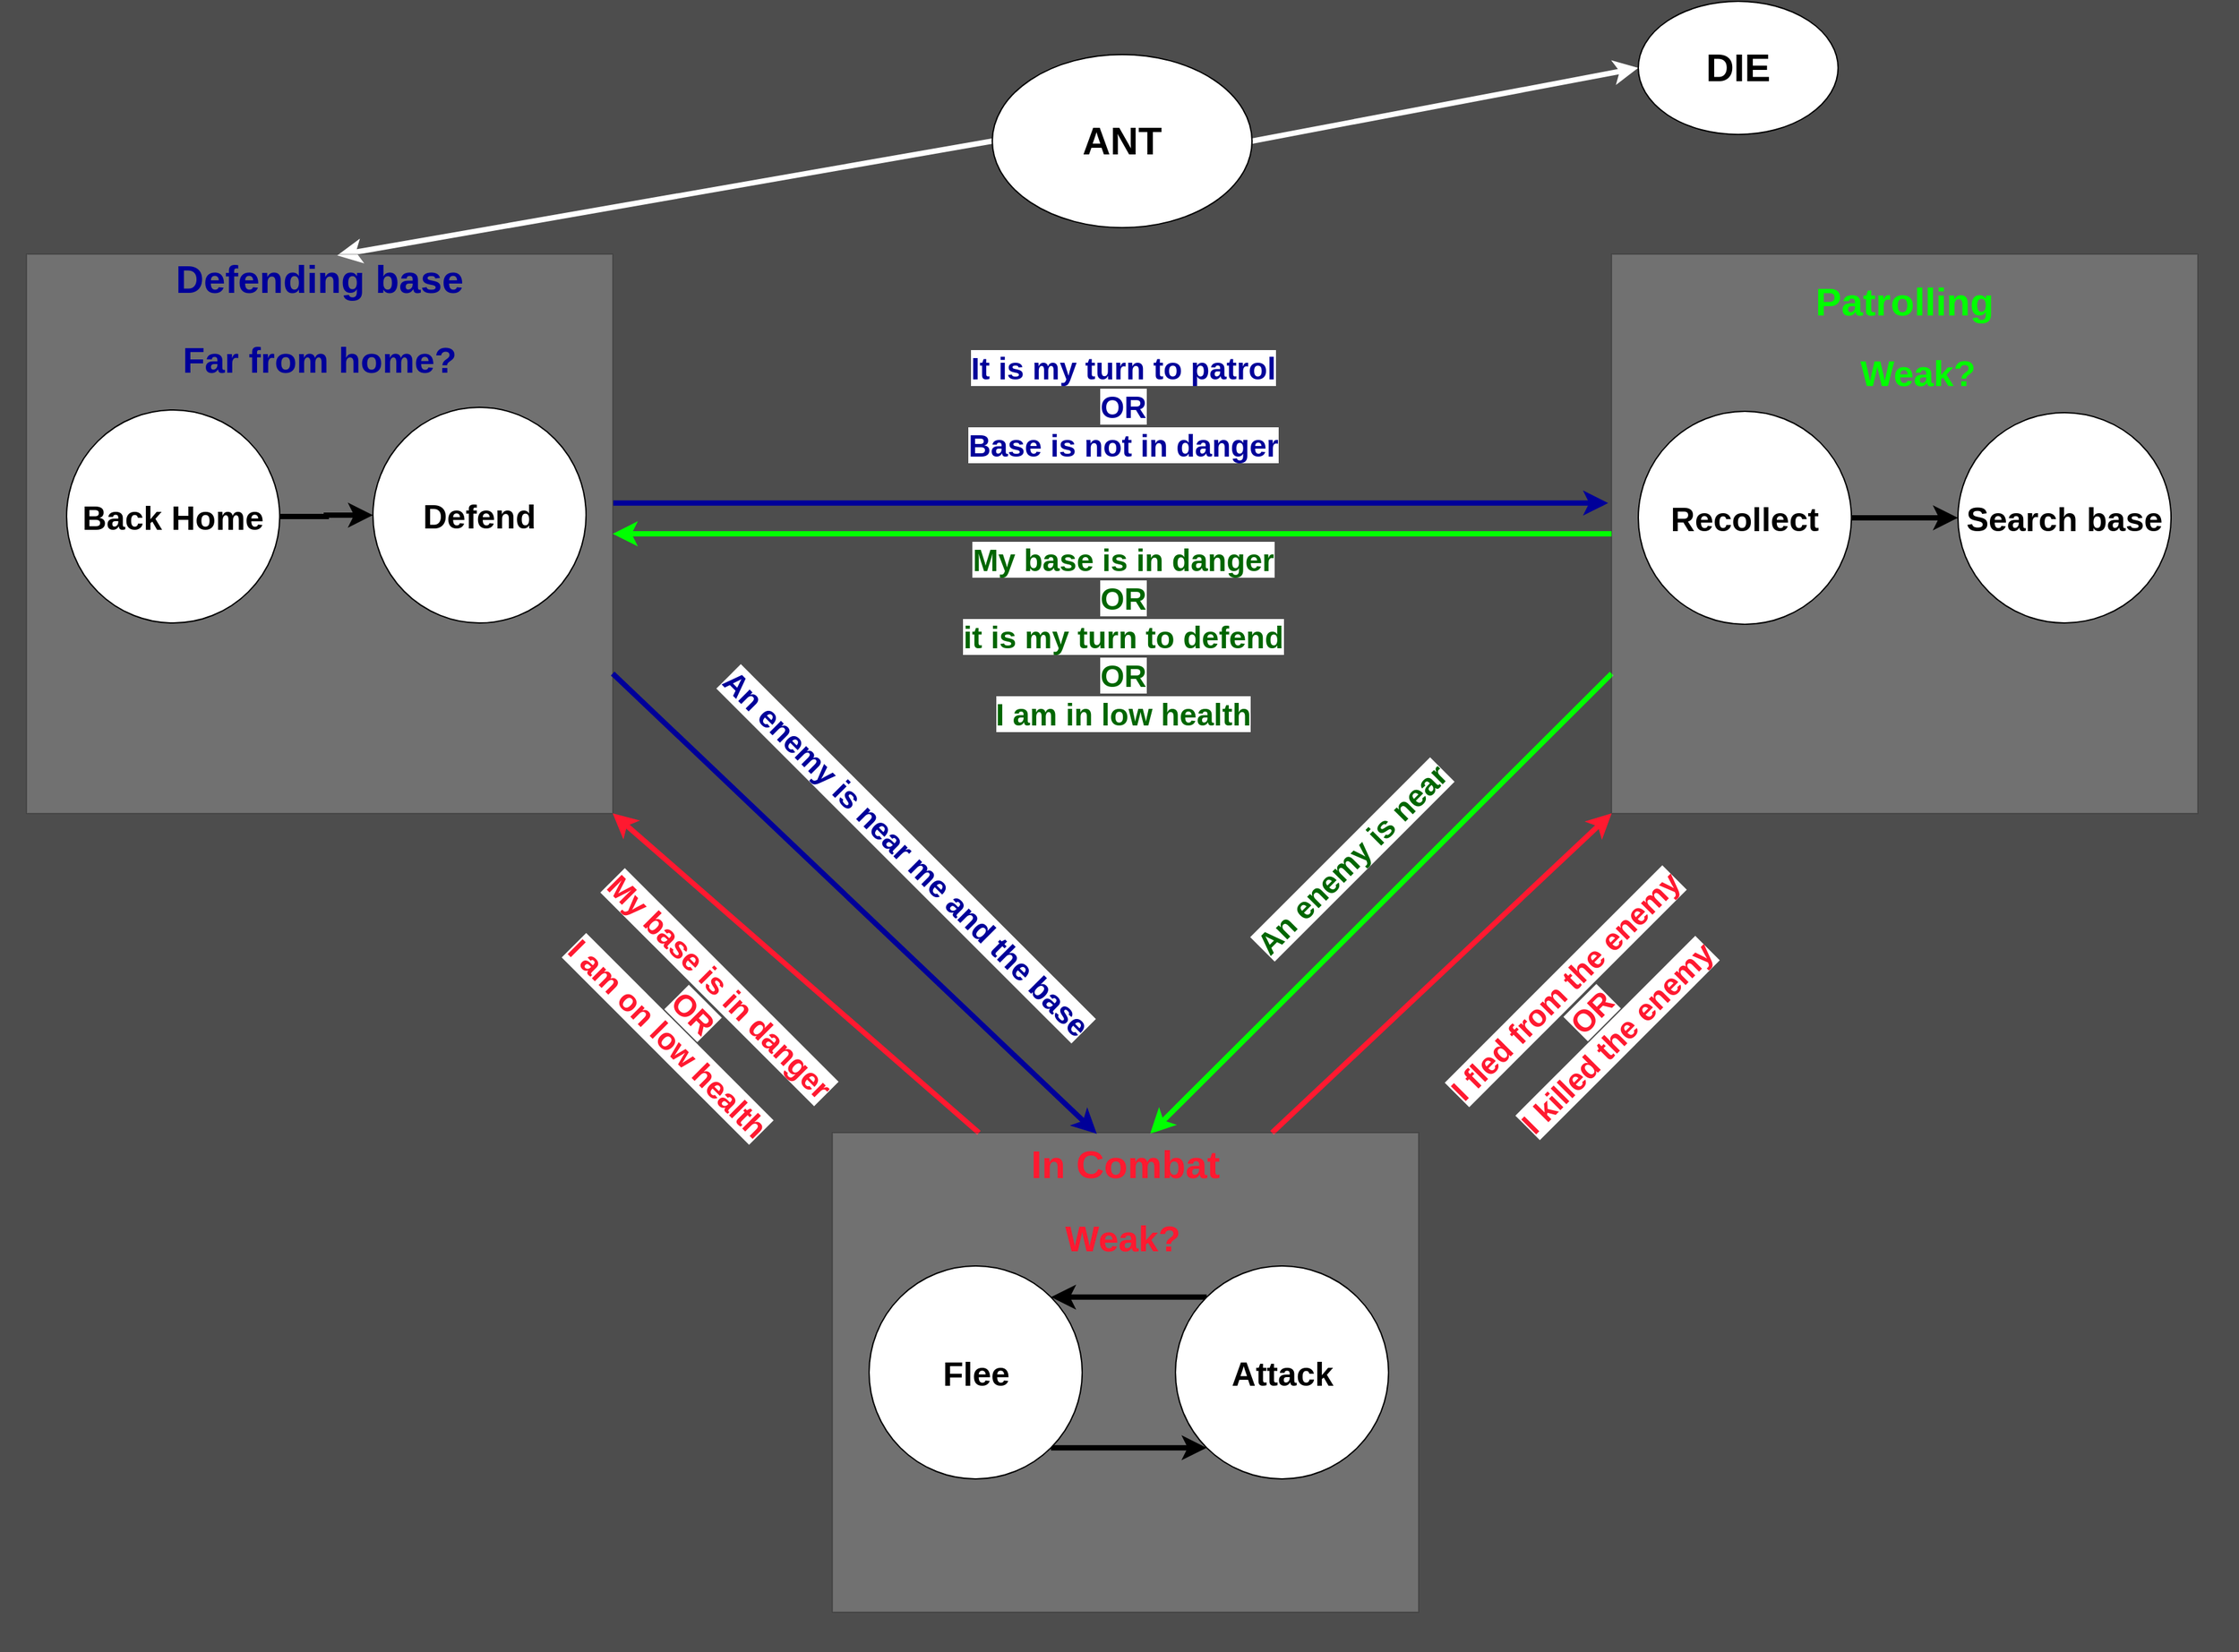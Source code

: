 <mxfile version="14.4.3" type="device"><diagram id="W63zTWI_aldy5Uu6s03g" name="Page-1"><mxGraphModel dx="2844" dy="1524" grid="1" gridSize="10" guides="1" tooltips="1" connect="1" arrows="1" fold="1" page="1" pageScale="1" pageWidth="1654" pageHeight="1169" background="#4D4D4D" math="0" shadow="0"><root><mxCell id="0"/><mxCell id="1" parent="0"/><mxCell id="9MqsbX3uQ5k_xznfN0-5-62" style="edgeStyle=none;rounded=0;orthogonalLoop=1;jettySize=auto;html=1;exitX=0;exitY=0.5;exitDx=0;exitDy=0;entryX=0.53;entryY=0.002;entryDx=0;entryDy=0;entryPerimeter=0;strokeWidth=4;strokeColor=#FFFFFF;" parent="1" source="9MqsbX3uQ5k_xznfN0-5-28" target="9MqsbX3uQ5k_xznfN0-5-30" edge="1"><mxGeometry relative="1" as="geometry"/></mxCell><mxCell id="pRbJlcOlTmm6C6Q348dL-4" style="rounded=0;orthogonalLoop=1;jettySize=auto;html=1;exitX=1;exitY=0.5;exitDx=0;exitDy=0;entryX=0;entryY=0.5;entryDx=0;entryDy=0;strokeWidth=4;strokeColor=#FFFFFF;" parent="1" source="9MqsbX3uQ5k_xznfN0-5-28" target="pRbJlcOlTmm6C6Q348dL-3" edge="1"><mxGeometry relative="1" as="geometry"/></mxCell><mxCell id="9MqsbX3uQ5k_xznfN0-5-28" value="&lt;font style=&quot;font-size: 29px&quot;&gt;&lt;b&gt;ANT&lt;/b&gt;&lt;/font&gt;" style="ellipse;whiteSpace=wrap;html=1;" parent="1" vertex="1"><mxGeometry x="885" y="310" width="195" height="130" as="geometry"/></mxCell><mxCell id="9MqsbX3uQ5k_xznfN0-5-45" style="edgeStyle=orthogonalEdgeStyle;rounded=0;orthogonalLoop=1;jettySize=auto;html=1;exitX=1.001;exitY=0.445;exitDx=0;exitDy=0;entryX=-0.006;entryY=0.445;entryDx=0;entryDy=0;strokeWidth=4;strokeColor=#000099;exitPerimeter=0;entryPerimeter=0;" parent="1" source="9MqsbX3uQ5k_xznfN0-5-30" target="9MqsbX3uQ5k_xznfN0-5-31" edge="1"><mxGeometry relative="1" as="geometry"/></mxCell><mxCell id="9MqsbX3uQ5k_xznfN0-5-30" value="&lt;font style=&quot;font-size: 29px&quot;&gt;&lt;b&gt;&lt;font color=&quot;#000099&quot;&gt;Defending base&lt;br&gt;&lt;/font&gt;&lt;br&gt;&lt;br&gt;&lt;br&gt;&lt;br&gt;&lt;br&gt;&lt;br&gt;&lt;br&gt;&lt;br&gt;&lt;br&gt;&lt;br&gt;&lt;br&gt;&lt;/b&gt;&lt;/font&gt;" style="rounded=0;whiteSpace=wrap;html=1;align=center;opacity=20;" parent="1" vertex="1"><mxGeometry x="160" y="460" width="440" height="420" as="geometry"/></mxCell><mxCell id="9MqsbX3uQ5k_xznfN0-5-48" style="edgeStyle=orthogonalEdgeStyle;rounded=0;orthogonalLoop=1;jettySize=auto;html=1;exitX=0;exitY=0.5;exitDx=0;exitDy=0;entryX=1;entryY=0.5;entryDx=0;entryDy=0;strokeWidth=4;strokeColor=#00FF00;" parent="1" source="9MqsbX3uQ5k_xznfN0-5-31" target="9MqsbX3uQ5k_xznfN0-5-30" edge="1"><mxGeometry relative="1" as="geometry"/></mxCell><mxCell id="9MqsbX3uQ5k_xznfN0-5-49" style="rounded=0;orthogonalLoop=1;jettySize=auto;html=1;exitX=0;exitY=0.75;exitDx=0;exitDy=0;entryX=0.542;entryY=0.002;entryDx=0;entryDy=0;strokeWidth=4;strokeColor=#00FF00;entryPerimeter=0;" parent="1" source="9MqsbX3uQ5k_xznfN0-5-31" target="9MqsbX3uQ5k_xznfN0-5-32" edge="1"><mxGeometry relative="1" as="geometry"/></mxCell><mxCell id="9MqsbX3uQ5k_xznfN0-5-31" value="&lt;font style=&quot;font-size: 29px&quot;&gt;&lt;b&gt;&lt;font color=&quot;#00ff00&quot;&gt;Patrolling&lt;br&gt;&lt;/font&gt;&lt;br&gt;&lt;br&gt;&lt;br&gt;&lt;br&gt;&lt;br&gt;&lt;br&gt;&lt;br&gt;&lt;br&gt;&lt;br&gt;&lt;br&gt;&lt;/b&gt;&lt;/font&gt;" style="rounded=0;whiteSpace=wrap;html=1;align=center;opacity=20;" parent="1" vertex="1"><mxGeometry x="1350" y="460" width="440" height="420" as="geometry"/></mxCell><mxCell id="9MqsbX3uQ5k_xznfN0-5-51" style="edgeStyle=none;rounded=0;orthogonalLoop=1;jettySize=auto;html=1;exitX=0.75;exitY=0;exitDx=0;exitDy=0;entryX=0;entryY=1;entryDx=0;entryDy=0;strokeWidth=4;strokeColor=#FF1930;" parent="1" source="9MqsbX3uQ5k_xznfN0-5-32" target="9MqsbX3uQ5k_xznfN0-5-31" edge="1"><mxGeometry relative="1" as="geometry"/></mxCell><mxCell id="9MqsbX3uQ5k_xznfN0-5-52" style="edgeStyle=none;rounded=0;orthogonalLoop=1;jettySize=auto;html=1;exitX=0.25;exitY=0;exitDx=0;exitDy=0;entryX=1;entryY=1;entryDx=0;entryDy=0;strokeColor=#FF1930;strokeWidth=4;" parent="1" source="9MqsbX3uQ5k_xznfN0-5-32" target="9MqsbX3uQ5k_xznfN0-5-30" edge="1"><mxGeometry relative="1" as="geometry"/></mxCell><mxCell id="9MqsbX3uQ5k_xznfN0-5-32" value="&lt;font style=&quot;font-size: 29px&quot;&gt;&lt;b&gt;&lt;font color=&quot;#ff1930&quot;&gt;&lt;br&gt;In Combat&lt;br&gt;&lt;/font&gt;&lt;br&gt;&lt;br&gt;&lt;br&gt;&lt;br&gt;&lt;br&gt;&lt;br&gt;&lt;br&gt;&lt;br&gt;&lt;br&gt;&lt;br&gt;&lt;/b&gt;&lt;/font&gt;" style="rounded=0;whiteSpace=wrap;html=1;align=center;opacity=20;" parent="1" vertex="1"><mxGeometry x="765" y="1120" width="440" height="360" as="geometry"/></mxCell><mxCell id="9MqsbX3uQ5k_xznfN0-5-43" style="edgeStyle=orthogonalEdgeStyle;rounded=0;orthogonalLoop=1;jettySize=auto;html=1;exitX=1;exitY=1;exitDx=0;exitDy=0;entryX=0;entryY=1;entryDx=0;entryDy=0;strokeWidth=4;" parent="1" source="9MqsbX3uQ5k_xznfN0-5-33" target="9MqsbX3uQ5k_xznfN0-5-34" edge="1"><mxGeometry relative="1" as="geometry"/></mxCell><mxCell id="9MqsbX3uQ5k_xznfN0-5-33" value="&lt;font style=&quot;font-size: 25px&quot;&gt;&lt;b&gt;Flee&lt;br&gt;&lt;/b&gt;&lt;/font&gt;" style="ellipse;whiteSpace=wrap;html=1;" parent="1" vertex="1"><mxGeometry x="792.5" y="1220" width="160" height="160" as="geometry"/></mxCell><mxCell id="9MqsbX3uQ5k_xznfN0-5-44" style="edgeStyle=orthogonalEdgeStyle;rounded=0;orthogonalLoop=1;jettySize=auto;html=1;exitX=0;exitY=0;exitDx=0;exitDy=0;entryX=1;entryY=0;entryDx=0;entryDy=0;strokeWidth=4;" parent="1" source="9MqsbX3uQ5k_xznfN0-5-34" target="9MqsbX3uQ5k_xznfN0-5-33" edge="1"><mxGeometry relative="1" as="geometry"/></mxCell><mxCell id="9MqsbX3uQ5k_xznfN0-5-34" value="&lt;font style=&quot;font-size: 25px&quot;&gt;&lt;b&gt;Attack&lt;br&gt;&lt;/b&gt;&lt;/font&gt;" style="ellipse;whiteSpace=wrap;html=1;" parent="1" vertex="1"><mxGeometry x="1022.5" y="1220" width="160" height="160" as="geometry"/></mxCell><mxCell id="9MqsbX3uQ5k_xznfN0-5-35" value="&lt;font style=&quot;font-size: 25px&quot;&gt;&lt;b&gt;Defend&lt;br&gt;&lt;/b&gt;&lt;/font&gt;" style="ellipse;whiteSpace=wrap;html=1;" parent="1" vertex="1"><mxGeometry x="420" y="575" width="160" height="162" as="geometry"/></mxCell><mxCell id="9MqsbX3uQ5k_xznfN0-5-40" style="edgeStyle=orthogonalEdgeStyle;rounded=0;orthogonalLoop=1;jettySize=auto;html=1;exitX=1;exitY=0.5;exitDx=0;exitDy=0;entryX=0;entryY=0.5;entryDx=0;entryDy=0;strokeWidth=4;" parent="1" source="9MqsbX3uQ5k_xznfN0-5-36" target="9MqsbX3uQ5k_xznfN0-5-35" edge="1"><mxGeometry relative="1" as="geometry"/></mxCell><mxCell id="9MqsbX3uQ5k_xznfN0-5-36" value="&lt;font style=&quot;font-size: 25px&quot;&gt;&lt;b&gt;Back Home&lt;/b&gt;&lt;/font&gt;" style="ellipse;whiteSpace=wrap;html=1;" parent="1" vertex="1"><mxGeometry x="190" y="577" width="160" height="160" as="geometry"/></mxCell><mxCell id="9MqsbX3uQ5k_xznfN0-5-41" style="edgeStyle=orthogonalEdgeStyle;rounded=0;orthogonalLoop=1;jettySize=auto;html=1;exitX=1;exitY=0.5;exitDx=0;exitDy=0;strokeWidth=4;" parent="1" source="9MqsbX3uQ5k_xznfN0-5-38" target="9MqsbX3uQ5k_xznfN0-5-39" edge="1"><mxGeometry relative="1" as="geometry"/></mxCell><mxCell id="9MqsbX3uQ5k_xznfN0-5-38" value="&lt;font style=&quot;font-size: 25px&quot;&gt;&lt;b&gt;Recollect&lt;br&gt;&lt;/b&gt;&lt;/font&gt;" style="ellipse;whiteSpace=wrap;html=1;" parent="1" vertex="1"><mxGeometry x="1370" y="578" width="160" height="160" as="geometry"/></mxCell><mxCell id="9MqsbX3uQ5k_xznfN0-5-39" value="&lt;font style=&quot;font-size: 25px&quot;&gt;&lt;b&gt;Search base&lt;br&gt;&lt;/b&gt;&lt;/font&gt;" style="ellipse;whiteSpace=wrap;html=1;" parent="1" vertex="1"><mxGeometry x="1610" y="579" width="160" height="158" as="geometry"/></mxCell><mxCell id="9MqsbX3uQ5k_xznfN0-5-47" value="" style="endArrow=classic;html=1;strokeWidth=4;exitX=1;exitY=0.75;exitDx=0;exitDy=0;entryX=0.451;entryY=0.002;entryDx=0;entryDy=0;strokeColor=#000099;entryPerimeter=0;" parent="1" source="9MqsbX3uQ5k_xznfN0-5-30" target="9MqsbX3uQ5k_xznfN0-5-32" edge="1"><mxGeometry width="50" height="50" relative="1" as="geometry"><mxPoint x="1120" y="900" as="sourcePoint"/><mxPoint x="1170" y="850" as="targetPoint"/></mxGeometry></mxCell><mxCell id="9MqsbX3uQ5k_xznfN0-5-53" style="edgeStyle=none;rounded=0;orthogonalLoop=1;jettySize=auto;html=1;exitX=0;exitY=0.25;exitDx=0;exitDy=0;strokeColor=#FF1930;strokeWidth=4;" parent="1" source="9MqsbX3uQ5k_xznfN0-5-32" target="9MqsbX3uQ5k_xznfN0-5-32" edge="1"><mxGeometry relative="1" as="geometry"/></mxCell><mxCell id="9MqsbX3uQ5k_xznfN0-5-55" value="&lt;font style=&quot;font-size: 23px&quot; color=&quot;#ff1930&quot;&gt;&lt;b style=&quot;background-color: rgb(255 , 255 , 255)&quot;&gt;My base is in danger&lt;br&gt;OR&lt;br&gt;I am on low health&lt;br&gt;&lt;/b&gt;&lt;/font&gt;" style="text;html=1;align=center;verticalAlign=middle;resizable=0;points=[];autosize=1;rotation=45;" parent="1" vertex="1"><mxGeometry x="540" y="1000" width="240" height="60" as="geometry"/></mxCell><mxCell id="9MqsbX3uQ5k_xznfN0-5-56" value="&lt;font style=&quot;font-size: 23px&quot; color=&quot;#ff1930&quot;&gt;&lt;b style=&quot;background-color: rgb(255 , 255 , 255)&quot;&gt;I fled from the enemy&lt;br&gt;OR&lt;br&gt;I killed the enemy&lt;/b&gt;&lt;/font&gt;" style="text;html=1;align=center;verticalAlign=middle;resizable=0;points=[];autosize=1;rotation=-45;" parent="1" vertex="1"><mxGeometry x="1210" y="1000" width="250" height="60" as="geometry"/></mxCell><mxCell id="9MqsbX3uQ5k_xznfN0-5-57" value="&lt;font size=&quot;1&quot; color=&quot;#006600&quot;&gt;&lt;b style=&quot;font-size: 23px ; background-color: rgb(255 , 255 , 255)&quot;&gt;An enemy is near&lt;/b&gt;&lt;/font&gt;" style="text;html=1;align=center;verticalAlign=middle;resizable=0;points=[];autosize=1;rotation=-45;" parent="1" vertex="1"><mxGeometry x="1050" y="905" width="210" height="20" as="geometry"/></mxCell><mxCell id="9MqsbX3uQ5k_xznfN0-5-58" value="&lt;h1&gt;&lt;font color=&quot;#006600&quot;&gt;&lt;span style=&quot;background-color: rgb(255 , 255 , 255) ; line-height: 120%&quot;&gt;&lt;b style=&quot;font-size: 23px&quot;&gt;My base is in danger&lt;br&gt;&lt;/b&gt;&lt;/span&gt;&lt;/font&gt;&lt;font color=&quot;#006600&quot;&gt;&lt;span style=&quot;background-color: rgb(255 , 255 , 255) ; line-height: 120%&quot;&gt;&lt;b style=&quot;font-size: 23px&quot;&gt;OR&lt;br&gt;&lt;/b&gt;&lt;/span&gt;&lt;/font&gt;&lt;font color=&quot;#006600&quot;&gt;&lt;span style=&quot;background-color: rgb(255 , 255 , 255) ; line-height: 120%&quot;&gt;&lt;span style=&quot;font-size: 23px&quot;&gt;&lt;b&gt;it is my turn to defend&lt;br&gt;&lt;/b&gt;&lt;/span&gt;&lt;/span&gt;&lt;/font&gt;&lt;font color=&quot;#006600&quot;&gt;&lt;span style=&quot;background-color: rgb(255 , 255 , 255) ; line-height: 120%&quot;&gt;&lt;span style=&quot;font-size: 23px&quot;&gt;&lt;b&gt;OR&lt;br&gt;&lt;/b&gt;&lt;/span&gt;&lt;/span&gt;&lt;/font&gt;&lt;font color=&quot;#006600&quot;&gt;&lt;span style=&quot;background-color: rgb(255 , 255 , 255) ; line-height: 120%&quot;&gt;&lt;span style=&quot;font-size: 23px&quot;&gt;&lt;b&gt;I am in low health&lt;/b&gt;&lt;/span&gt;&lt;/span&gt;&lt;/font&gt;&lt;/h1&gt;&lt;font color=&quot;#006600&quot;&gt;&lt;span style=&quot;background-color: rgb(255 , 255 , 255) ; line-height: 120%&quot;&gt;&lt;br&gt;&lt;/span&gt;&lt;/font&gt;" style="text;html=1;align=center;verticalAlign=middle;resizable=0;points=[];autosize=1;rotation=0;shadow=0;" parent="1" vertex="1"><mxGeometry x="852.5" y="660" width="260" height="190" as="geometry"/></mxCell><mxCell id="9MqsbX3uQ5k_xznfN0-5-59" value="&lt;h1&gt;&lt;span style=&quot;font-size: 23px ; background-color: rgb(255 , 255 , 255)&quot;&gt;&lt;font color=&quot;#000099&quot;&gt;An enemy is near me and the base&lt;/font&gt;&lt;/span&gt;&lt;/h1&gt;&lt;font color=&quot;#006600&quot;&gt;&lt;span style=&quot;background-color: rgb(255 , 255 , 255) ; line-height: 120%&quot;&gt;&lt;br&gt;&lt;/span&gt;&lt;/font&gt;" style="text;html=1;align=center;verticalAlign=middle;resizable=0;points=[];autosize=1;rotation=45;shadow=0;" parent="1" vertex="1"><mxGeometry x="620" y="880" width="390" height="70" as="geometry"/></mxCell><mxCell id="9MqsbX3uQ5k_xznfN0-5-60" value="&lt;p style=&quot;line-height: 105%&quot;&gt;&lt;/p&gt;&lt;h1&gt;&lt;/h1&gt;&lt;h1&gt;&lt;span style=&quot;background-color: rgb(255 , 255 , 255) ; line-height: 120%&quot;&gt;&lt;font color=&quot;#000099&quot;&gt;&lt;span style=&quot;font-size: 23px&quot;&gt;It is my turn to patrol&lt;br&gt;&lt;/span&gt;&lt;/font&gt;&lt;/span&gt;&lt;span style=&quot;background-color: rgb(255 , 255 , 255) ; line-height: 120%&quot;&gt;&lt;font color=&quot;#000099&quot;&gt;&lt;span style=&quot;font-size: 23px&quot;&gt;OR&lt;br&gt;&lt;/span&gt;&lt;/font&gt;&lt;/span&gt;&lt;span style=&quot;background-color: rgb(255 , 255 , 255) ; line-height: 120%&quot;&gt;&lt;font color=&quot;#000099&quot;&gt;&lt;span style=&quot;font-size: 23px&quot;&gt;Base is not in danger&lt;/span&gt;&lt;/font&gt;&lt;/span&gt;&lt;/h1&gt;&lt;p&gt;&lt;/p&gt;" style="text;html=1;align=center;verticalAlign=middle;resizable=0;points=[];autosize=1;rotation=0;shadow=0;" parent="1" vertex="1"><mxGeometry x="857.5" y="515" width="250" height="120" as="geometry"/></mxCell><mxCell id="pRbJlcOlTmm6C6Q348dL-3" value="&lt;font style=&quot;font-size: 29px&quot;&gt;&lt;b&gt;DIE&lt;br&gt;&lt;/b&gt;&lt;/font&gt;" style="ellipse;whiteSpace=wrap;html=1;" parent="1" vertex="1"><mxGeometry x="1370" y="270" width="150" height="100" as="geometry"/></mxCell><mxCell id="ai-XlEPOttdq4Mp4F77x-1" value="&lt;font style=&quot;font-size: 27px&quot; color=&quot;#000099&quot;&gt;&lt;b&gt;Far from home?&lt;/b&gt;&lt;/font&gt;" style="text;html=1;strokeColor=none;fillColor=none;align=center;verticalAlign=middle;whiteSpace=wrap;rounded=0;" vertex="1" parent="1"><mxGeometry x="140" y="530" width="480" height="20" as="geometry"/></mxCell><mxCell id="ai-XlEPOttdq4Mp4F77x-2" value="&lt;font style=&quot;font-size: 27px&quot; color=&quot;#00ff00&quot;&gt;&lt;b&gt;Weak?&lt;/b&gt;&lt;/font&gt;" style="text;html=1;strokeColor=none;fillColor=none;align=center;verticalAlign=middle;whiteSpace=wrap;rounded=0;" vertex="1" parent="1"><mxGeometry x="1340" y="540" width="480" height="20" as="geometry"/></mxCell><mxCell id="ai-XlEPOttdq4Mp4F77x-3" value="&lt;font style=&quot;font-size: 27px&quot; color=&quot;#ff1930&quot;&gt;&lt;b&gt;Weak?&lt;/b&gt;&lt;/font&gt;" style="text;html=1;strokeColor=none;fillColor=none;align=center;verticalAlign=middle;whiteSpace=wrap;rounded=0;" vertex="1" parent="1"><mxGeometry x="742.5" y="1190" width="480" height="20" as="geometry"/></mxCell></root></mxGraphModel></diagram></mxfile>